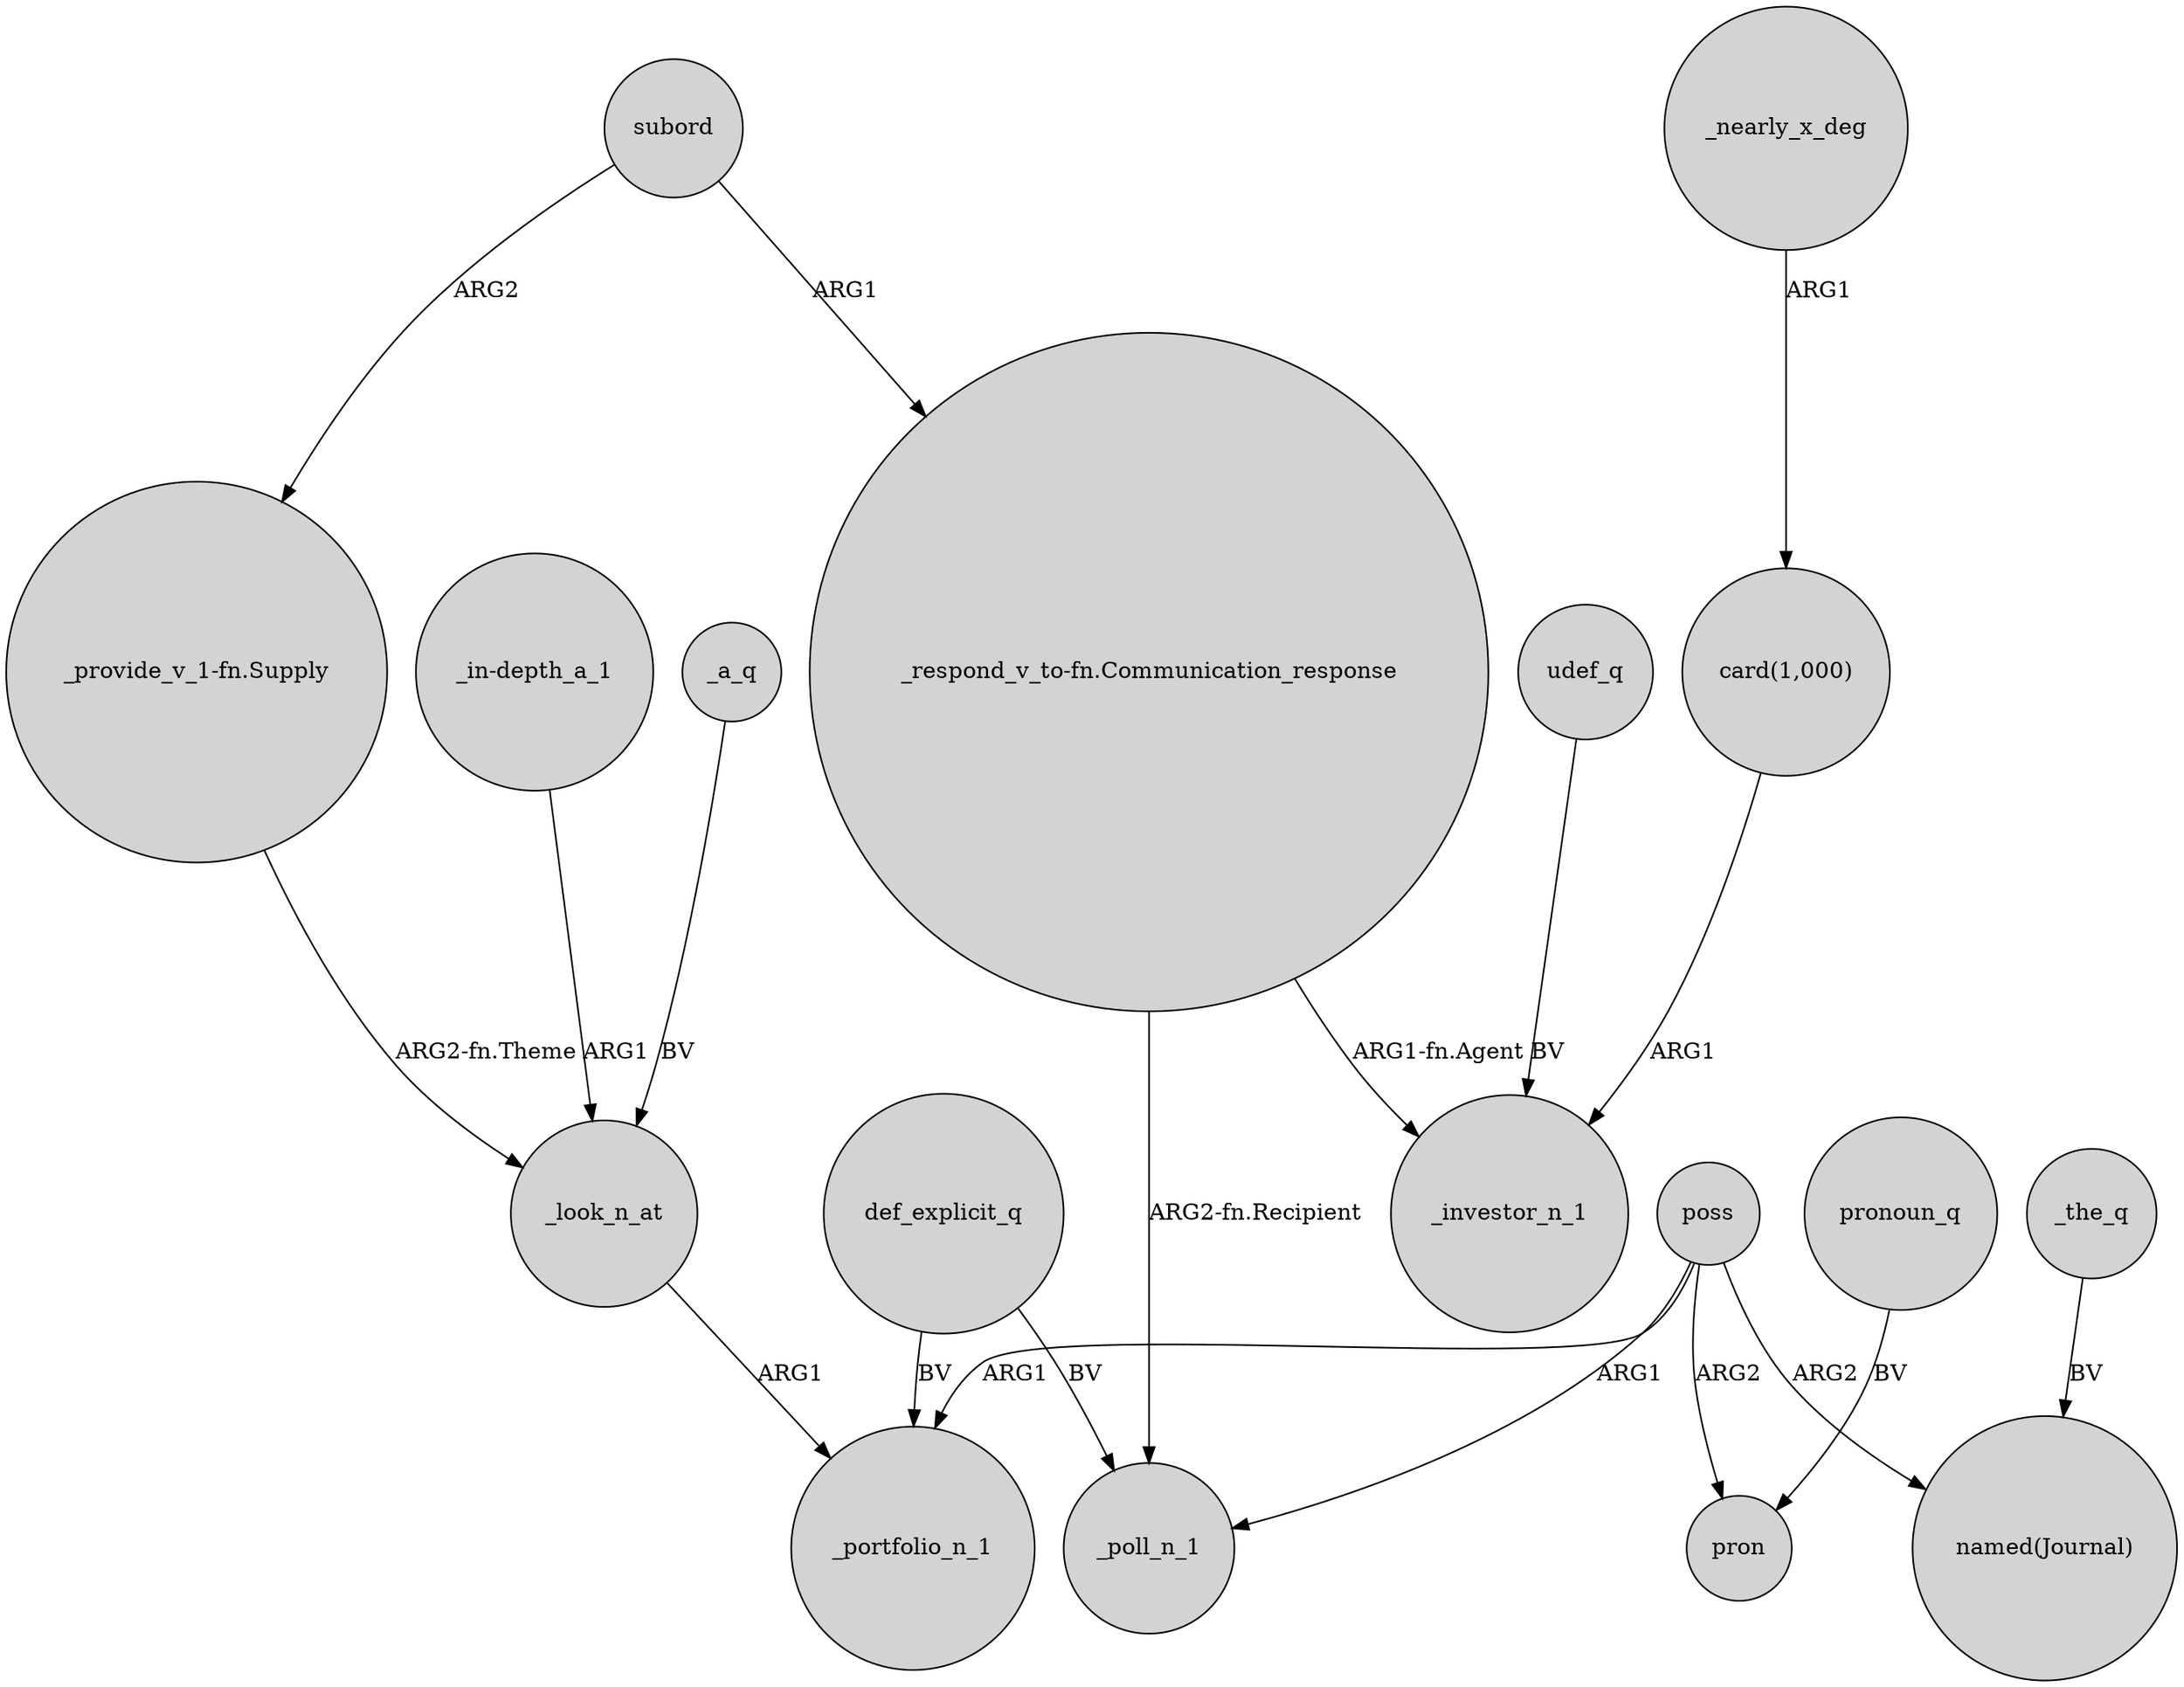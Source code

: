 digraph {
	node [shape=circle style=filled]
	def_explicit_q -> _poll_n_1 [label=BV]
	"_respond_v_to-fn.Communication_response" -> _poll_n_1 [label="ARG2-fn.Recipient"]
	"_in-depth_a_1" -> _look_n_at [label=ARG1]
	poss -> pron [label=ARG2]
	udef_q -> _investor_n_1 [label=BV]
	subord -> "_provide_v_1-fn.Supply" [label=ARG2]
	poss -> _poll_n_1 [label=ARG1]
	_the_q -> "named(Journal)" [label=BV]
	"card(1,000)" -> _investor_n_1 [label=ARG1]
	subord -> "_respond_v_to-fn.Communication_response" [label=ARG1]
	_nearly_x_deg -> "card(1,000)" [label=ARG1]
	poss -> _portfolio_n_1 [label=ARG1]
	def_explicit_q -> _portfolio_n_1 [label=BV]
	pronoun_q -> pron [label=BV]
	"_respond_v_to-fn.Communication_response" -> _investor_n_1 [label="ARG1-fn.Agent"]
	_look_n_at -> _portfolio_n_1 [label=ARG1]
	poss -> "named(Journal)" [label=ARG2]
	_a_q -> _look_n_at [label=BV]
	"_provide_v_1-fn.Supply" -> _look_n_at [label="ARG2-fn.Theme"]
}
